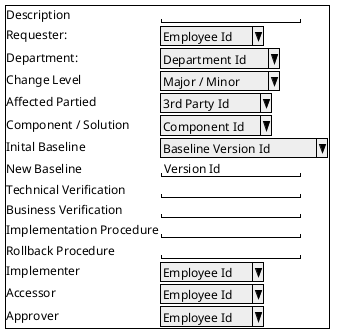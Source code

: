 @startsalt
{+
Description     | "                 "
Requester:      | ^Employee Id^
Department:     | ^Department Id^
Change Level    | ^Major / Minor^
Affected Partied  | ^3rd Party Id^
Component / Solution | ^Component Id^
Inital Baseline | ^Baseline Version Id^
New Baseline | "Version Id       "
Technical Verification | "                 "
Business Verification | "                 "
Implementation Procedure | "                 "
Rollback Procedure | "                 "
Implementer | ^Employee Id^
Accessor | ^Employee Id^
Approver | ^Employee Id^
}
@endsalt